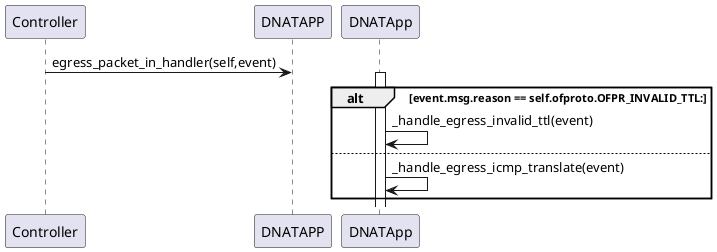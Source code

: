 @startuml egress packet in handler
Controller->DNATAPP:egress_packet_in_handler(self,event)
activate DNATApp
alt event.msg.reason == self.ofproto.OFPR_INVALID_TTL:
    DNATApp->DNATApp:_handle_egress_invalid_ttl(event)
else
    DNATApp->DNATApp:_handle_egress_icmp_translate(event)
end
deactivate
@enduml